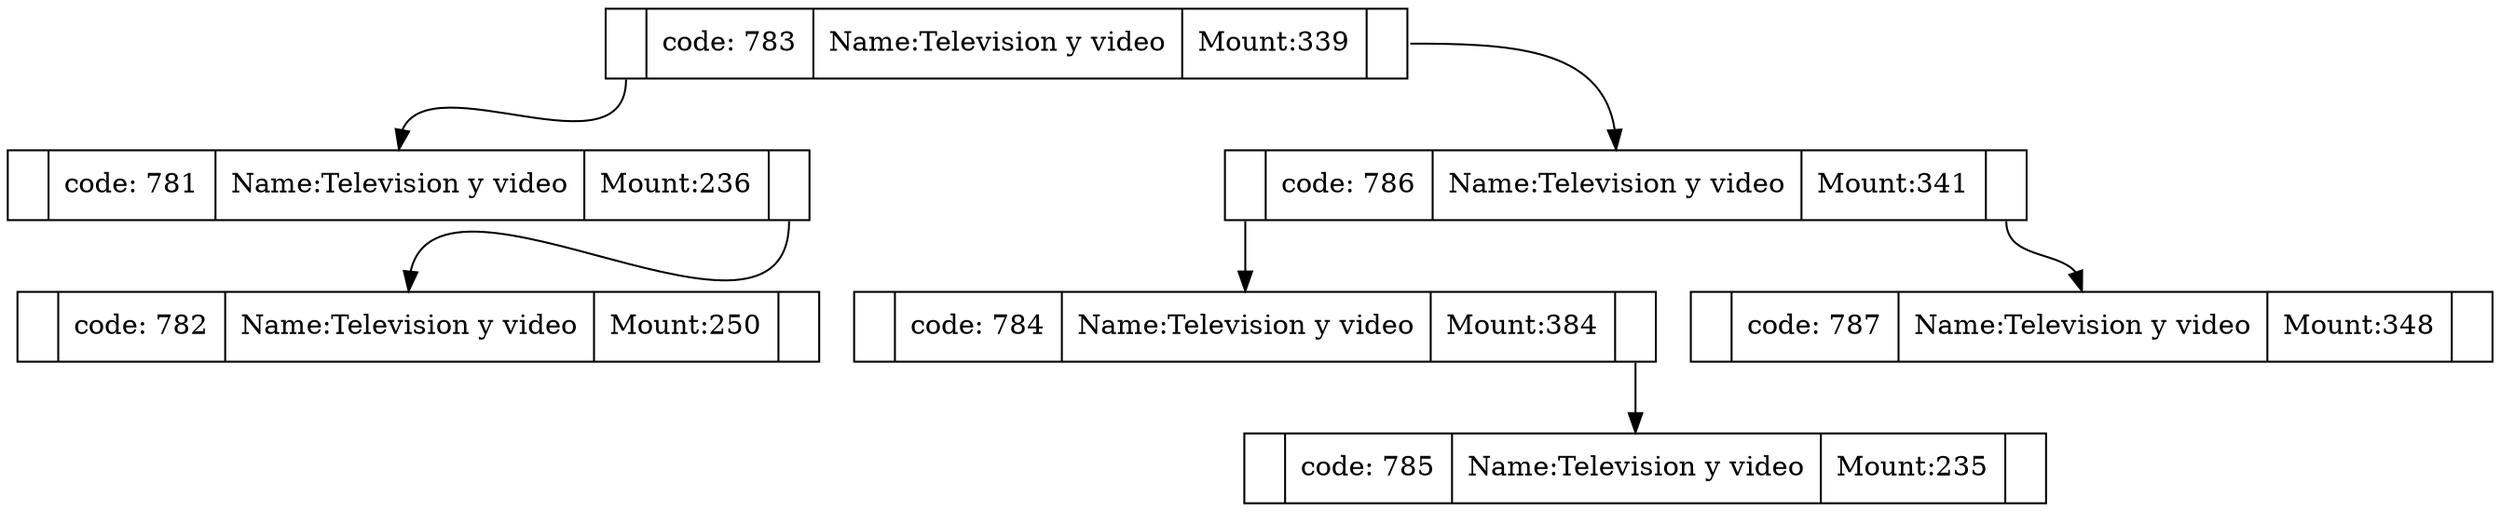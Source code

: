 digraph G{
node[shape="record"];
node0xc00021caa0[label="<f0> | <f1> code: 783|<f2> Name:Television y video |<f3> Mount:339  | <f4>"];
node0xc00021c8c0[label="<f0>|<f1> code: 781|<f2> Name:Television y video |<f3> Mount:236  | <f4>"];
node0xc00021caa0:f0 -> node0xc00021c8c0:f2 
node0xc00021cb40[label="<f0>|<f1> code: 782|<f2> Name:Television y video |<f3> Mount:250  | <f4>"];
node0xc00021c8c0:f4 -> node0xc00021cb40:f2 
node0xc00021c820[label="<f0>|<f1> code: 786|<f2> Name:Television y video |<f3> Mount:341  | <f4>"];
node0xc00021caa0:f4 -> node0xc00021c820:f2 
node0xc00021ca00[label="<f0>|<f1> code: 784|<f2> Name:Television y video |<f3> Mount:384  | <f4>"];
node0xc00021c820:f0 -> node0xc00021ca00:f2 
node0xc00021cbe0[label="<f0>|<f1> code: 785|<f2> Name:Television y video |<f3> Mount:235  | <f4>"];
node0xc00021ca00:f4 -> node0xc00021cbe0:f2 
node0xc00021c960[label="<f0>|<f1> code: 787|<f2> Name:Television y video |<f3> Mount:348  | <f4>"];
node0xc00021c820:f4 -> node0xc00021c960:f2 
} 
